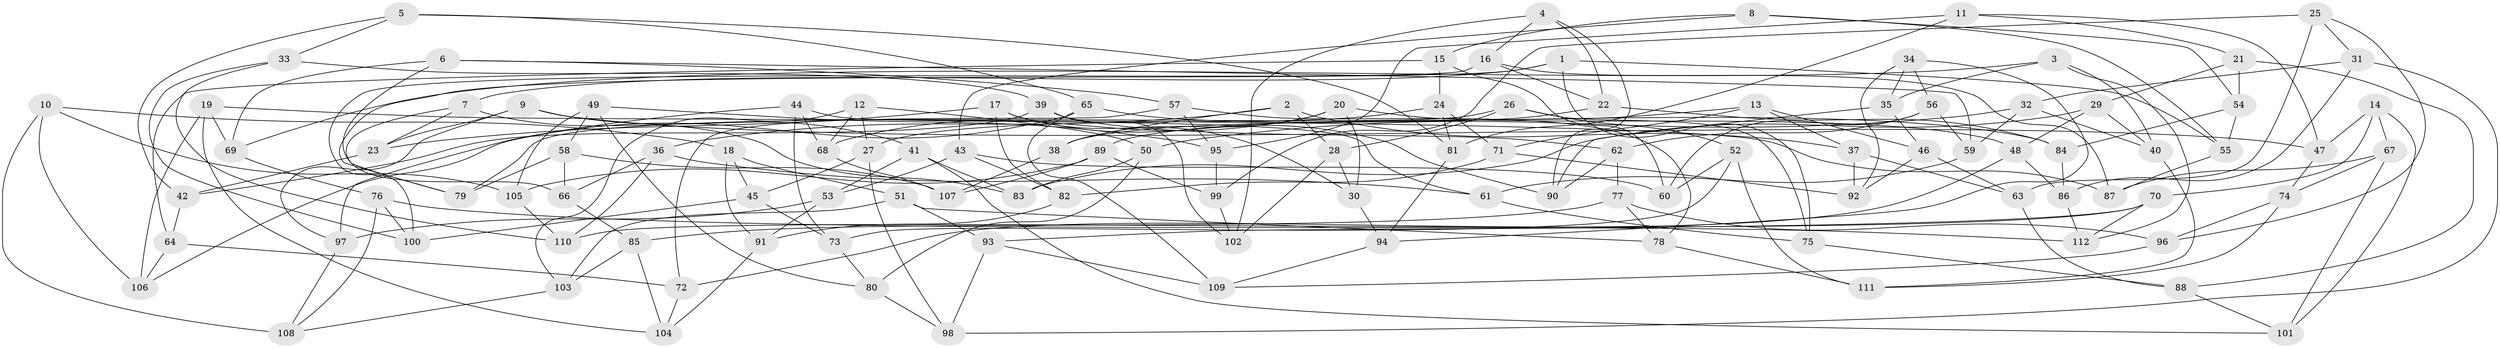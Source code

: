 // coarse degree distribution, {10: 0.0375, 4: 0.8125, 9: 0.025, 12: 0.025, 8: 0.0125, 2: 0.0125, 3: 0.0625, 7: 0.0125}
// Generated by graph-tools (version 1.1) at 2025/54/03/04/25 22:54:02]
// undirected, 112 vertices, 224 edges
graph export_dot {
  node [color=gray90,style=filled];
  1;
  2;
  3;
  4;
  5;
  6;
  7;
  8;
  9;
  10;
  11;
  12;
  13;
  14;
  15;
  16;
  17;
  18;
  19;
  20;
  21;
  22;
  23;
  24;
  25;
  26;
  27;
  28;
  29;
  30;
  31;
  32;
  33;
  34;
  35;
  36;
  37;
  38;
  39;
  40;
  41;
  42;
  43;
  44;
  45;
  46;
  47;
  48;
  49;
  50;
  51;
  52;
  53;
  54;
  55;
  56;
  57;
  58;
  59;
  60;
  61;
  62;
  63;
  64;
  65;
  66;
  67;
  68;
  69;
  70;
  71;
  72;
  73;
  74;
  75;
  76;
  77;
  78;
  79;
  80;
  81;
  82;
  83;
  84;
  85;
  86;
  87;
  88;
  89;
  90;
  91;
  92;
  93;
  94;
  95;
  96;
  97;
  98;
  99;
  100;
  101;
  102;
  103;
  104;
  105;
  106;
  107;
  108;
  109;
  110;
  111;
  112;
  1 -- 75;
  1 -- 7;
  1 -- 79;
  1 -- 55;
  2 -- 37;
  2 -- 28;
  2 -- 36;
  2 -- 38;
  3 -- 35;
  3 -- 69;
  3 -- 40;
  3 -- 112;
  4 -- 102;
  4 -- 16;
  4 -- 22;
  4 -- 90;
  5 -- 81;
  5 -- 42;
  5 -- 65;
  5 -- 33;
  6 -- 57;
  6 -- 59;
  6 -- 66;
  6 -- 69;
  7 -- 83;
  7 -- 23;
  7 -- 79;
  8 -- 55;
  8 -- 43;
  8 -- 15;
  8 -- 54;
  9 -- 47;
  9 -- 97;
  9 -- 41;
  9 -- 23;
  10 -- 105;
  10 -- 108;
  10 -- 18;
  10 -- 106;
  11 -- 95;
  11 -- 47;
  11 -- 21;
  11 -- 81;
  12 -- 68;
  12 -- 103;
  12 -- 50;
  12 -- 27;
  13 -- 89;
  13 -- 46;
  13 -- 37;
  13 -- 71;
  14 -- 67;
  14 -- 47;
  14 -- 101;
  14 -- 70;
  15 -- 64;
  15 -- 60;
  15 -- 24;
  16 -- 87;
  16 -- 100;
  16 -- 22;
  17 -- 30;
  17 -- 82;
  17 -- 90;
  17 -- 23;
  18 -- 91;
  18 -- 45;
  18 -- 51;
  19 -- 104;
  19 -- 106;
  19 -- 69;
  19 -- 87;
  20 -- 30;
  20 -- 48;
  20 -- 38;
  20 -- 68;
  21 -- 54;
  21 -- 29;
  21 -- 88;
  22 -- 84;
  22 -- 38;
  23 -- 42;
  24 -- 81;
  24 -- 27;
  24 -- 71;
  25 -- 31;
  25 -- 96;
  25 -- 63;
  25 -- 99;
  26 -- 75;
  26 -- 79;
  26 -- 52;
  26 -- 28;
  27 -- 98;
  27 -- 45;
  28 -- 102;
  28 -- 30;
  29 -- 40;
  29 -- 48;
  29 -- 83;
  30 -- 94;
  31 -- 32;
  31 -- 98;
  31 -- 86;
  32 -- 59;
  32 -- 40;
  32 -- 50;
  33 -- 110;
  33 -- 39;
  33 -- 100;
  34 -- 92;
  34 -- 35;
  34 -- 94;
  34 -- 56;
  35 -- 90;
  35 -- 46;
  36 -- 61;
  36 -- 110;
  36 -- 66;
  37 -- 63;
  37 -- 92;
  38 -- 107;
  39 -- 102;
  39 -- 62;
  39 -- 42;
  40 -- 111;
  41 -- 101;
  41 -- 53;
  41 -- 83;
  42 -- 64;
  43 -- 82;
  43 -- 60;
  43 -- 53;
  44 -- 68;
  44 -- 73;
  44 -- 61;
  44 -- 97;
  45 -- 73;
  45 -- 100;
  46 -- 92;
  46 -- 63;
  47 -- 74;
  48 -- 72;
  48 -- 86;
  49 -- 80;
  49 -- 105;
  49 -- 58;
  49 -- 95;
  50 -- 83;
  50 -- 80;
  51 -- 78;
  51 -- 103;
  51 -- 93;
  52 -- 73;
  52 -- 60;
  52 -- 111;
  53 -- 97;
  53 -- 91;
  54 -- 55;
  54 -- 84;
  55 -- 87;
  56 -- 60;
  56 -- 59;
  56 -- 62;
  57 -- 95;
  57 -- 78;
  57 -- 72;
  58 -- 107;
  58 -- 66;
  58 -- 79;
  59 -- 61;
  61 -- 75;
  62 -- 77;
  62 -- 90;
  63 -- 88;
  64 -- 72;
  64 -- 106;
  65 -- 84;
  65 -- 109;
  65 -- 106;
  66 -- 85;
  67 -- 74;
  67 -- 87;
  67 -- 101;
  68 -- 107;
  69 -- 76;
  70 -- 110;
  70 -- 93;
  70 -- 112;
  71 -- 92;
  71 -- 82;
  72 -- 104;
  73 -- 80;
  74 -- 111;
  74 -- 96;
  75 -- 88;
  76 -- 108;
  76 -- 100;
  76 -- 112;
  77 -- 96;
  77 -- 85;
  77 -- 78;
  78 -- 111;
  80 -- 98;
  81 -- 94;
  82 -- 91;
  84 -- 86;
  85 -- 104;
  85 -- 103;
  86 -- 112;
  88 -- 101;
  89 -- 99;
  89 -- 105;
  89 -- 107;
  91 -- 104;
  93 -- 98;
  93 -- 109;
  94 -- 109;
  95 -- 99;
  96 -- 109;
  97 -- 108;
  99 -- 102;
  103 -- 108;
  105 -- 110;
}
